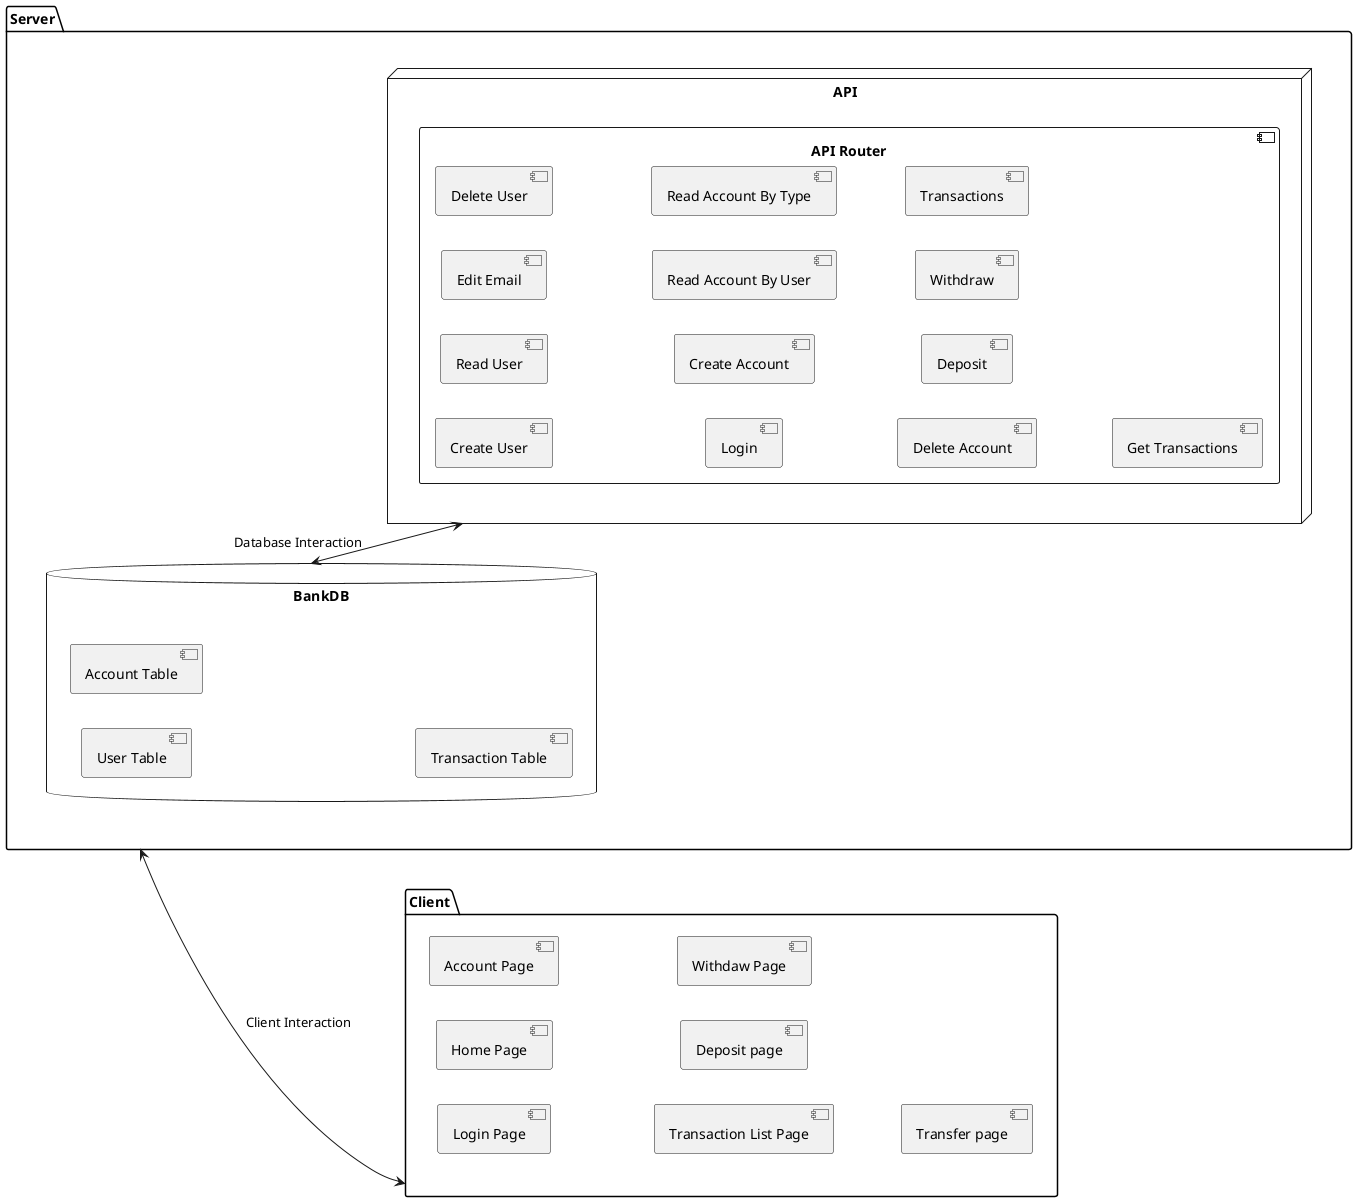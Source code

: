 @startuml
left to right direction

package "Server" {
  node "API" {
    component "API Router" {
      [Create User]
      [Read User]
      [Edit Email]
      [Delete User]
      [Login]
      [Create Account]       
      [Read Account By User]
      [Read Account By Type]
      [Delete Account]
      [Deposit]
      [Withdraw]
      [Transactions]
      [Get Transactions]
    }
    
  }

  database "BankDB" {
    [User Table]
    [Account Table]
    [Transaction Table]
  }
}

package "Client" {
  [Login Page]
  [Home Page]
  [Account Page]
  [Transaction List Page]
  [Deposit page]
  [Withdaw Page]
  [Transfer page]
}

[Server] <--> [Client]: Client Interaction
[BankDB] <--> [API]: Database Interaction


@enduml